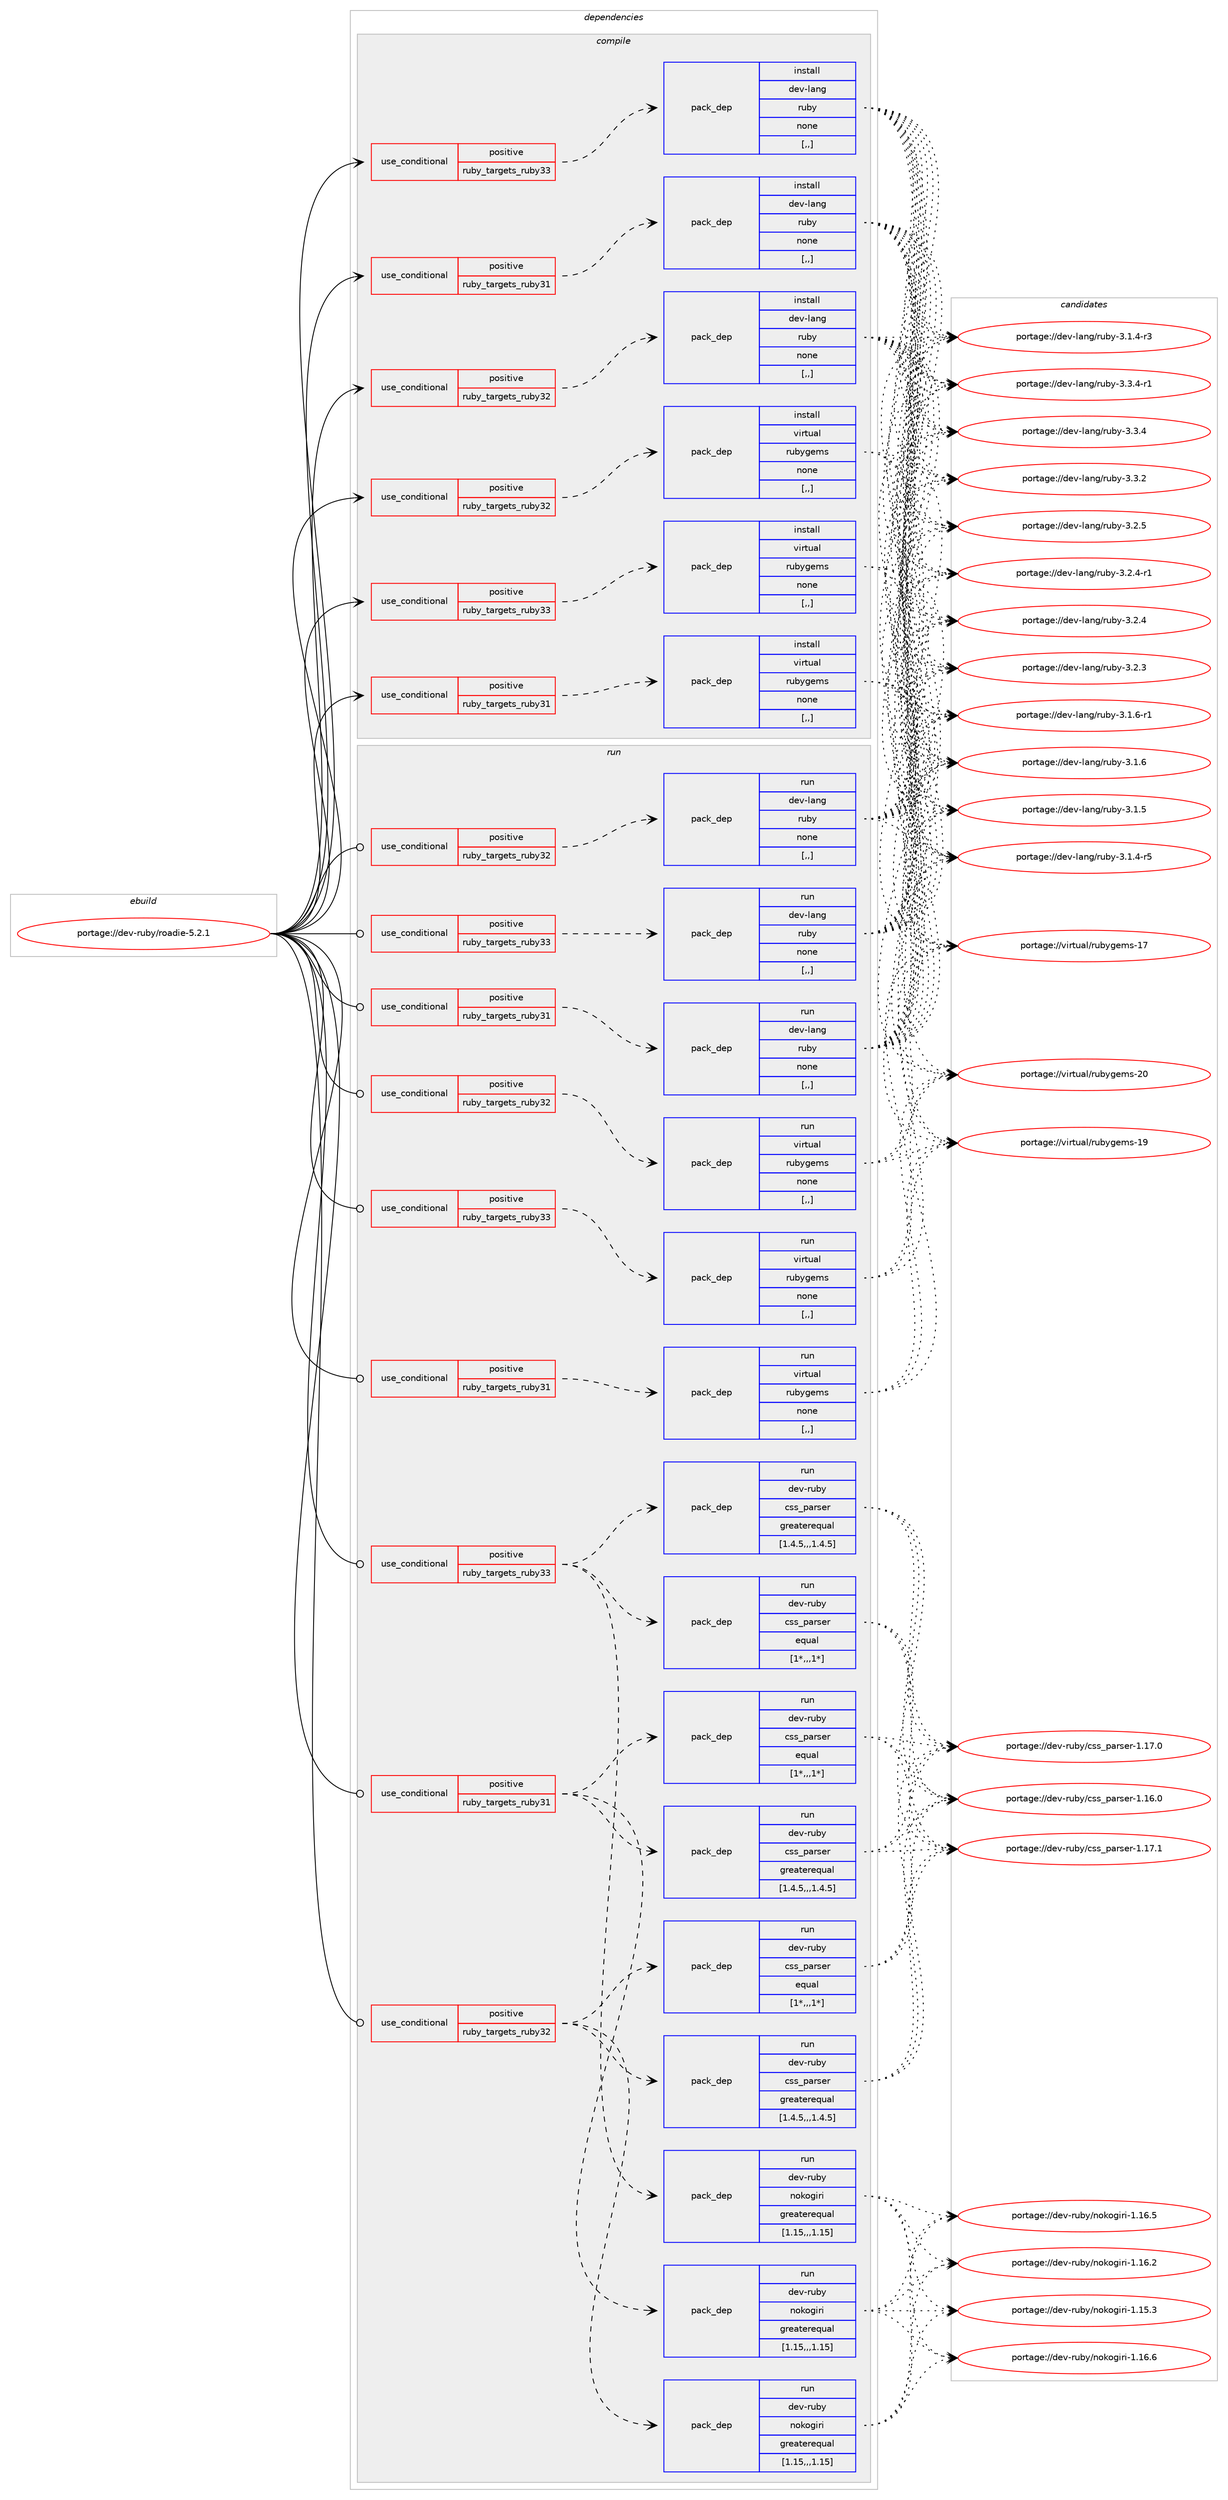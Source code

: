 digraph prolog {

# *************
# Graph options
# *************

newrank=true;
concentrate=true;
compound=true;
graph [rankdir=LR,fontname=Helvetica,fontsize=10,ranksep=1.5];#, ranksep=2.5, nodesep=0.2];
edge  [arrowhead=vee];
node  [fontname=Helvetica,fontsize=10];

# **********
# The ebuild
# **********

subgraph cluster_leftcol {
color=gray;
label=<<i>ebuild</i>>;
id [label="portage://dev-ruby/roadie-5.2.1", color=red, width=4, href="../dev-ruby/roadie-5.2.1.svg"];
}

# ****************
# The dependencies
# ****************

subgraph cluster_midcol {
color=gray;
label=<<i>dependencies</i>>;
subgraph cluster_compile {
fillcolor="#eeeeee";
style=filled;
label=<<i>compile</i>>;
subgraph cond54613 {
dependency198877 [label=<<TABLE BORDER="0" CELLBORDER="1" CELLSPACING="0" CELLPADDING="4"><TR><TD ROWSPAN="3" CELLPADDING="10">use_conditional</TD></TR><TR><TD>positive</TD></TR><TR><TD>ruby_targets_ruby31</TD></TR></TABLE>>, shape=none, color=red];
subgraph pack142905 {
dependency198878 [label=<<TABLE BORDER="0" CELLBORDER="1" CELLSPACING="0" CELLPADDING="4" WIDTH="220"><TR><TD ROWSPAN="6" CELLPADDING="30">pack_dep</TD></TR><TR><TD WIDTH="110">install</TD></TR><TR><TD>dev-lang</TD></TR><TR><TD>ruby</TD></TR><TR><TD>none</TD></TR><TR><TD>[,,]</TD></TR></TABLE>>, shape=none, color=blue];
}
dependency198877:e -> dependency198878:w [weight=20,style="dashed",arrowhead="vee"];
}
id:e -> dependency198877:w [weight=20,style="solid",arrowhead="vee"];
subgraph cond54614 {
dependency198879 [label=<<TABLE BORDER="0" CELLBORDER="1" CELLSPACING="0" CELLPADDING="4"><TR><TD ROWSPAN="3" CELLPADDING="10">use_conditional</TD></TR><TR><TD>positive</TD></TR><TR><TD>ruby_targets_ruby31</TD></TR></TABLE>>, shape=none, color=red];
subgraph pack142906 {
dependency198880 [label=<<TABLE BORDER="0" CELLBORDER="1" CELLSPACING="0" CELLPADDING="4" WIDTH="220"><TR><TD ROWSPAN="6" CELLPADDING="30">pack_dep</TD></TR><TR><TD WIDTH="110">install</TD></TR><TR><TD>virtual</TD></TR><TR><TD>rubygems</TD></TR><TR><TD>none</TD></TR><TR><TD>[,,]</TD></TR></TABLE>>, shape=none, color=blue];
}
dependency198879:e -> dependency198880:w [weight=20,style="dashed",arrowhead="vee"];
}
id:e -> dependency198879:w [weight=20,style="solid",arrowhead="vee"];
subgraph cond54615 {
dependency198881 [label=<<TABLE BORDER="0" CELLBORDER="1" CELLSPACING="0" CELLPADDING="4"><TR><TD ROWSPAN="3" CELLPADDING="10">use_conditional</TD></TR><TR><TD>positive</TD></TR><TR><TD>ruby_targets_ruby32</TD></TR></TABLE>>, shape=none, color=red];
subgraph pack142907 {
dependency198882 [label=<<TABLE BORDER="0" CELLBORDER="1" CELLSPACING="0" CELLPADDING="4" WIDTH="220"><TR><TD ROWSPAN="6" CELLPADDING="30">pack_dep</TD></TR><TR><TD WIDTH="110">install</TD></TR><TR><TD>dev-lang</TD></TR><TR><TD>ruby</TD></TR><TR><TD>none</TD></TR><TR><TD>[,,]</TD></TR></TABLE>>, shape=none, color=blue];
}
dependency198881:e -> dependency198882:w [weight=20,style="dashed",arrowhead="vee"];
}
id:e -> dependency198881:w [weight=20,style="solid",arrowhead="vee"];
subgraph cond54616 {
dependency198883 [label=<<TABLE BORDER="0" CELLBORDER="1" CELLSPACING="0" CELLPADDING="4"><TR><TD ROWSPAN="3" CELLPADDING="10">use_conditional</TD></TR><TR><TD>positive</TD></TR><TR><TD>ruby_targets_ruby32</TD></TR></TABLE>>, shape=none, color=red];
subgraph pack142908 {
dependency198884 [label=<<TABLE BORDER="0" CELLBORDER="1" CELLSPACING="0" CELLPADDING="4" WIDTH="220"><TR><TD ROWSPAN="6" CELLPADDING="30">pack_dep</TD></TR><TR><TD WIDTH="110">install</TD></TR><TR><TD>virtual</TD></TR><TR><TD>rubygems</TD></TR><TR><TD>none</TD></TR><TR><TD>[,,]</TD></TR></TABLE>>, shape=none, color=blue];
}
dependency198883:e -> dependency198884:w [weight=20,style="dashed",arrowhead="vee"];
}
id:e -> dependency198883:w [weight=20,style="solid",arrowhead="vee"];
subgraph cond54617 {
dependency198885 [label=<<TABLE BORDER="0" CELLBORDER="1" CELLSPACING="0" CELLPADDING="4"><TR><TD ROWSPAN="3" CELLPADDING="10">use_conditional</TD></TR><TR><TD>positive</TD></TR><TR><TD>ruby_targets_ruby33</TD></TR></TABLE>>, shape=none, color=red];
subgraph pack142909 {
dependency198886 [label=<<TABLE BORDER="0" CELLBORDER="1" CELLSPACING="0" CELLPADDING="4" WIDTH="220"><TR><TD ROWSPAN="6" CELLPADDING="30">pack_dep</TD></TR><TR><TD WIDTH="110">install</TD></TR><TR><TD>dev-lang</TD></TR><TR><TD>ruby</TD></TR><TR><TD>none</TD></TR><TR><TD>[,,]</TD></TR></TABLE>>, shape=none, color=blue];
}
dependency198885:e -> dependency198886:w [weight=20,style="dashed",arrowhead="vee"];
}
id:e -> dependency198885:w [weight=20,style="solid",arrowhead="vee"];
subgraph cond54618 {
dependency198887 [label=<<TABLE BORDER="0" CELLBORDER="1" CELLSPACING="0" CELLPADDING="4"><TR><TD ROWSPAN="3" CELLPADDING="10">use_conditional</TD></TR><TR><TD>positive</TD></TR><TR><TD>ruby_targets_ruby33</TD></TR></TABLE>>, shape=none, color=red];
subgraph pack142910 {
dependency198888 [label=<<TABLE BORDER="0" CELLBORDER="1" CELLSPACING="0" CELLPADDING="4" WIDTH="220"><TR><TD ROWSPAN="6" CELLPADDING="30">pack_dep</TD></TR><TR><TD WIDTH="110">install</TD></TR><TR><TD>virtual</TD></TR><TR><TD>rubygems</TD></TR><TR><TD>none</TD></TR><TR><TD>[,,]</TD></TR></TABLE>>, shape=none, color=blue];
}
dependency198887:e -> dependency198888:w [weight=20,style="dashed",arrowhead="vee"];
}
id:e -> dependency198887:w [weight=20,style="solid",arrowhead="vee"];
}
subgraph cluster_compileandrun {
fillcolor="#eeeeee";
style=filled;
label=<<i>compile and run</i>>;
}
subgraph cluster_run {
fillcolor="#eeeeee";
style=filled;
label=<<i>run</i>>;
subgraph cond54619 {
dependency198889 [label=<<TABLE BORDER="0" CELLBORDER="1" CELLSPACING="0" CELLPADDING="4"><TR><TD ROWSPAN="3" CELLPADDING="10">use_conditional</TD></TR><TR><TD>positive</TD></TR><TR><TD>ruby_targets_ruby31</TD></TR></TABLE>>, shape=none, color=red];
subgraph pack142911 {
dependency198890 [label=<<TABLE BORDER="0" CELLBORDER="1" CELLSPACING="0" CELLPADDING="4" WIDTH="220"><TR><TD ROWSPAN="6" CELLPADDING="30">pack_dep</TD></TR><TR><TD WIDTH="110">run</TD></TR><TR><TD>dev-lang</TD></TR><TR><TD>ruby</TD></TR><TR><TD>none</TD></TR><TR><TD>[,,]</TD></TR></TABLE>>, shape=none, color=blue];
}
dependency198889:e -> dependency198890:w [weight=20,style="dashed",arrowhead="vee"];
}
id:e -> dependency198889:w [weight=20,style="solid",arrowhead="odot"];
subgraph cond54620 {
dependency198891 [label=<<TABLE BORDER="0" CELLBORDER="1" CELLSPACING="0" CELLPADDING="4"><TR><TD ROWSPAN="3" CELLPADDING="10">use_conditional</TD></TR><TR><TD>positive</TD></TR><TR><TD>ruby_targets_ruby31</TD></TR></TABLE>>, shape=none, color=red];
subgraph pack142912 {
dependency198892 [label=<<TABLE BORDER="0" CELLBORDER="1" CELLSPACING="0" CELLPADDING="4" WIDTH="220"><TR><TD ROWSPAN="6" CELLPADDING="30">pack_dep</TD></TR><TR><TD WIDTH="110">run</TD></TR><TR><TD>dev-ruby</TD></TR><TR><TD>nokogiri</TD></TR><TR><TD>greaterequal</TD></TR><TR><TD>[1.15,,,1.15]</TD></TR></TABLE>>, shape=none, color=blue];
}
dependency198891:e -> dependency198892:w [weight=20,style="dashed",arrowhead="vee"];
subgraph pack142913 {
dependency198893 [label=<<TABLE BORDER="0" CELLBORDER="1" CELLSPACING="0" CELLPADDING="4" WIDTH="220"><TR><TD ROWSPAN="6" CELLPADDING="30">pack_dep</TD></TR><TR><TD WIDTH="110">run</TD></TR><TR><TD>dev-ruby</TD></TR><TR><TD>css_parser</TD></TR><TR><TD>greaterequal</TD></TR><TR><TD>[1.4.5,,,1.4.5]</TD></TR></TABLE>>, shape=none, color=blue];
}
dependency198891:e -> dependency198893:w [weight=20,style="dashed",arrowhead="vee"];
subgraph pack142914 {
dependency198894 [label=<<TABLE BORDER="0" CELLBORDER="1" CELLSPACING="0" CELLPADDING="4" WIDTH="220"><TR><TD ROWSPAN="6" CELLPADDING="30">pack_dep</TD></TR><TR><TD WIDTH="110">run</TD></TR><TR><TD>dev-ruby</TD></TR><TR><TD>css_parser</TD></TR><TR><TD>equal</TD></TR><TR><TD>[1*,,,1*]</TD></TR></TABLE>>, shape=none, color=blue];
}
dependency198891:e -> dependency198894:w [weight=20,style="dashed",arrowhead="vee"];
}
id:e -> dependency198891:w [weight=20,style="solid",arrowhead="odot"];
subgraph cond54621 {
dependency198895 [label=<<TABLE BORDER="0" CELLBORDER="1" CELLSPACING="0" CELLPADDING="4"><TR><TD ROWSPAN="3" CELLPADDING="10">use_conditional</TD></TR><TR><TD>positive</TD></TR><TR><TD>ruby_targets_ruby31</TD></TR></TABLE>>, shape=none, color=red];
subgraph pack142915 {
dependency198896 [label=<<TABLE BORDER="0" CELLBORDER="1" CELLSPACING="0" CELLPADDING="4" WIDTH="220"><TR><TD ROWSPAN="6" CELLPADDING="30">pack_dep</TD></TR><TR><TD WIDTH="110">run</TD></TR><TR><TD>virtual</TD></TR><TR><TD>rubygems</TD></TR><TR><TD>none</TD></TR><TR><TD>[,,]</TD></TR></TABLE>>, shape=none, color=blue];
}
dependency198895:e -> dependency198896:w [weight=20,style="dashed",arrowhead="vee"];
}
id:e -> dependency198895:w [weight=20,style="solid",arrowhead="odot"];
subgraph cond54622 {
dependency198897 [label=<<TABLE BORDER="0" CELLBORDER="1" CELLSPACING="0" CELLPADDING="4"><TR><TD ROWSPAN="3" CELLPADDING="10">use_conditional</TD></TR><TR><TD>positive</TD></TR><TR><TD>ruby_targets_ruby32</TD></TR></TABLE>>, shape=none, color=red];
subgraph pack142916 {
dependency198898 [label=<<TABLE BORDER="0" CELLBORDER="1" CELLSPACING="0" CELLPADDING="4" WIDTH="220"><TR><TD ROWSPAN="6" CELLPADDING="30">pack_dep</TD></TR><TR><TD WIDTH="110">run</TD></TR><TR><TD>dev-lang</TD></TR><TR><TD>ruby</TD></TR><TR><TD>none</TD></TR><TR><TD>[,,]</TD></TR></TABLE>>, shape=none, color=blue];
}
dependency198897:e -> dependency198898:w [weight=20,style="dashed",arrowhead="vee"];
}
id:e -> dependency198897:w [weight=20,style="solid",arrowhead="odot"];
subgraph cond54623 {
dependency198899 [label=<<TABLE BORDER="0" CELLBORDER="1" CELLSPACING="0" CELLPADDING="4"><TR><TD ROWSPAN="3" CELLPADDING="10">use_conditional</TD></TR><TR><TD>positive</TD></TR><TR><TD>ruby_targets_ruby32</TD></TR></TABLE>>, shape=none, color=red];
subgraph pack142917 {
dependency198900 [label=<<TABLE BORDER="0" CELLBORDER="1" CELLSPACING="0" CELLPADDING="4" WIDTH="220"><TR><TD ROWSPAN="6" CELLPADDING="30">pack_dep</TD></TR><TR><TD WIDTH="110">run</TD></TR><TR><TD>dev-ruby</TD></TR><TR><TD>nokogiri</TD></TR><TR><TD>greaterequal</TD></TR><TR><TD>[1.15,,,1.15]</TD></TR></TABLE>>, shape=none, color=blue];
}
dependency198899:e -> dependency198900:w [weight=20,style="dashed",arrowhead="vee"];
subgraph pack142918 {
dependency198901 [label=<<TABLE BORDER="0" CELLBORDER="1" CELLSPACING="0" CELLPADDING="4" WIDTH="220"><TR><TD ROWSPAN="6" CELLPADDING="30">pack_dep</TD></TR><TR><TD WIDTH="110">run</TD></TR><TR><TD>dev-ruby</TD></TR><TR><TD>css_parser</TD></TR><TR><TD>greaterequal</TD></TR><TR><TD>[1.4.5,,,1.4.5]</TD></TR></TABLE>>, shape=none, color=blue];
}
dependency198899:e -> dependency198901:w [weight=20,style="dashed",arrowhead="vee"];
subgraph pack142919 {
dependency198902 [label=<<TABLE BORDER="0" CELLBORDER="1" CELLSPACING="0" CELLPADDING="4" WIDTH="220"><TR><TD ROWSPAN="6" CELLPADDING="30">pack_dep</TD></TR><TR><TD WIDTH="110">run</TD></TR><TR><TD>dev-ruby</TD></TR><TR><TD>css_parser</TD></TR><TR><TD>equal</TD></TR><TR><TD>[1*,,,1*]</TD></TR></TABLE>>, shape=none, color=blue];
}
dependency198899:e -> dependency198902:w [weight=20,style="dashed",arrowhead="vee"];
}
id:e -> dependency198899:w [weight=20,style="solid",arrowhead="odot"];
subgraph cond54624 {
dependency198903 [label=<<TABLE BORDER="0" CELLBORDER="1" CELLSPACING="0" CELLPADDING="4"><TR><TD ROWSPAN="3" CELLPADDING="10">use_conditional</TD></TR><TR><TD>positive</TD></TR><TR><TD>ruby_targets_ruby32</TD></TR></TABLE>>, shape=none, color=red];
subgraph pack142920 {
dependency198904 [label=<<TABLE BORDER="0" CELLBORDER="1" CELLSPACING="0" CELLPADDING="4" WIDTH="220"><TR><TD ROWSPAN="6" CELLPADDING="30">pack_dep</TD></TR><TR><TD WIDTH="110">run</TD></TR><TR><TD>virtual</TD></TR><TR><TD>rubygems</TD></TR><TR><TD>none</TD></TR><TR><TD>[,,]</TD></TR></TABLE>>, shape=none, color=blue];
}
dependency198903:e -> dependency198904:w [weight=20,style="dashed",arrowhead="vee"];
}
id:e -> dependency198903:w [weight=20,style="solid",arrowhead="odot"];
subgraph cond54625 {
dependency198905 [label=<<TABLE BORDER="0" CELLBORDER="1" CELLSPACING="0" CELLPADDING="4"><TR><TD ROWSPAN="3" CELLPADDING="10">use_conditional</TD></TR><TR><TD>positive</TD></TR><TR><TD>ruby_targets_ruby33</TD></TR></TABLE>>, shape=none, color=red];
subgraph pack142921 {
dependency198906 [label=<<TABLE BORDER="0" CELLBORDER="1" CELLSPACING="0" CELLPADDING="4" WIDTH="220"><TR><TD ROWSPAN="6" CELLPADDING="30">pack_dep</TD></TR><TR><TD WIDTH="110">run</TD></TR><TR><TD>dev-lang</TD></TR><TR><TD>ruby</TD></TR><TR><TD>none</TD></TR><TR><TD>[,,]</TD></TR></TABLE>>, shape=none, color=blue];
}
dependency198905:e -> dependency198906:w [weight=20,style="dashed",arrowhead="vee"];
}
id:e -> dependency198905:w [weight=20,style="solid",arrowhead="odot"];
subgraph cond54626 {
dependency198907 [label=<<TABLE BORDER="0" CELLBORDER="1" CELLSPACING="0" CELLPADDING="4"><TR><TD ROWSPAN="3" CELLPADDING="10">use_conditional</TD></TR><TR><TD>positive</TD></TR><TR><TD>ruby_targets_ruby33</TD></TR></TABLE>>, shape=none, color=red];
subgraph pack142922 {
dependency198908 [label=<<TABLE BORDER="0" CELLBORDER="1" CELLSPACING="0" CELLPADDING="4" WIDTH="220"><TR><TD ROWSPAN="6" CELLPADDING="30">pack_dep</TD></TR><TR><TD WIDTH="110">run</TD></TR><TR><TD>dev-ruby</TD></TR><TR><TD>nokogiri</TD></TR><TR><TD>greaterequal</TD></TR><TR><TD>[1.15,,,1.15]</TD></TR></TABLE>>, shape=none, color=blue];
}
dependency198907:e -> dependency198908:w [weight=20,style="dashed",arrowhead="vee"];
subgraph pack142923 {
dependency198909 [label=<<TABLE BORDER="0" CELLBORDER="1" CELLSPACING="0" CELLPADDING="4" WIDTH="220"><TR><TD ROWSPAN="6" CELLPADDING="30">pack_dep</TD></TR><TR><TD WIDTH="110">run</TD></TR><TR><TD>dev-ruby</TD></TR><TR><TD>css_parser</TD></TR><TR><TD>greaterequal</TD></TR><TR><TD>[1.4.5,,,1.4.5]</TD></TR></TABLE>>, shape=none, color=blue];
}
dependency198907:e -> dependency198909:w [weight=20,style="dashed",arrowhead="vee"];
subgraph pack142924 {
dependency198910 [label=<<TABLE BORDER="0" CELLBORDER="1" CELLSPACING="0" CELLPADDING="4" WIDTH="220"><TR><TD ROWSPAN="6" CELLPADDING="30">pack_dep</TD></TR><TR><TD WIDTH="110">run</TD></TR><TR><TD>dev-ruby</TD></TR><TR><TD>css_parser</TD></TR><TR><TD>equal</TD></TR><TR><TD>[1*,,,1*]</TD></TR></TABLE>>, shape=none, color=blue];
}
dependency198907:e -> dependency198910:w [weight=20,style="dashed",arrowhead="vee"];
}
id:e -> dependency198907:w [weight=20,style="solid",arrowhead="odot"];
subgraph cond54627 {
dependency198911 [label=<<TABLE BORDER="0" CELLBORDER="1" CELLSPACING="0" CELLPADDING="4"><TR><TD ROWSPAN="3" CELLPADDING="10">use_conditional</TD></TR><TR><TD>positive</TD></TR><TR><TD>ruby_targets_ruby33</TD></TR></TABLE>>, shape=none, color=red];
subgraph pack142925 {
dependency198912 [label=<<TABLE BORDER="0" CELLBORDER="1" CELLSPACING="0" CELLPADDING="4" WIDTH="220"><TR><TD ROWSPAN="6" CELLPADDING="30">pack_dep</TD></TR><TR><TD WIDTH="110">run</TD></TR><TR><TD>virtual</TD></TR><TR><TD>rubygems</TD></TR><TR><TD>none</TD></TR><TR><TD>[,,]</TD></TR></TABLE>>, shape=none, color=blue];
}
dependency198911:e -> dependency198912:w [weight=20,style="dashed",arrowhead="vee"];
}
id:e -> dependency198911:w [weight=20,style="solid",arrowhead="odot"];
}
}

# **************
# The candidates
# **************

subgraph cluster_choices {
rank=same;
color=gray;
label=<<i>candidates</i>>;

subgraph choice142905 {
color=black;
nodesep=1;
choice100101118451089711010347114117981214551465146524511449 [label="portage://dev-lang/ruby-3.3.4-r1", color=red, width=4,href="../dev-lang/ruby-3.3.4-r1.svg"];
choice10010111845108971101034711411798121455146514652 [label="portage://dev-lang/ruby-3.3.4", color=red, width=4,href="../dev-lang/ruby-3.3.4.svg"];
choice10010111845108971101034711411798121455146514650 [label="portage://dev-lang/ruby-3.3.2", color=red, width=4,href="../dev-lang/ruby-3.3.2.svg"];
choice10010111845108971101034711411798121455146504653 [label="portage://dev-lang/ruby-3.2.5", color=red, width=4,href="../dev-lang/ruby-3.2.5.svg"];
choice100101118451089711010347114117981214551465046524511449 [label="portage://dev-lang/ruby-3.2.4-r1", color=red, width=4,href="../dev-lang/ruby-3.2.4-r1.svg"];
choice10010111845108971101034711411798121455146504652 [label="portage://dev-lang/ruby-3.2.4", color=red, width=4,href="../dev-lang/ruby-3.2.4.svg"];
choice10010111845108971101034711411798121455146504651 [label="portage://dev-lang/ruby-3.2.3", color=red, width=4,href="../dev-lang/ruby-3.2.3.svg"];
choice100101118451089711010347114117981214551464946544511449 [label="portage://dev-lang/ruby-3.1.6-r1", color=red, width=4,href="../dev-lang/ruby-3.1.6-r1.svg"];
choice10010111845108971101034711411798121455146494654 [label="portage://dev-lang/ruby-3.1.6", color=red, width=4,href="../dev-lang/ruby-3.1.6.svg"];
choice10010111845108971101034711411798121455146494653 [label="portage://dev-lang/ruby-3.1.5", color=red, width=4,href="../dev-lang/ruby-3.1.5.svg"];
choice100101118451089711010347114117981214551464946524511453 [label="portage://dev-lang/ruby-3.1.4-r5", color=red, width=4,href="../dev-lang/ruby-3.1.4-r5.svg"];
choice100101118451089711010347114117981214551464946524511451 [label="portage://dev-lang/ruby-3.1.4-r3", color=red, width=4,href="../dev-lang/ruby-3.1.4-r3.svg"];
dependency198878:e -> choice100101118451089711010347114117981214551465146524511449:w [style=dotted,weight="100"];
dependency198878:e -> choice10010111845108971101034711411798121455146514652:w [style=dotted,weight="100"];
dependency198878:e -> choice10010111845108971101034711411798121455146514650:w [style=dotted,weight="100"];
dependency198878:e -> choice10010111845108971101034711411798121455146504653:w [style=dotted,weight="100"];
dependency198878:e -> choice100101118451089711010347114117981214551465046524511449:w [style=dotted,weight="100"];
dependency198878:e -> choice10010111845108971101034711411798121455146504652:w [style=dotted,weight="100"];
dependency198878:e -> choice10010111845108971101034711411798121455146504651:w [style=dotted,weight="100"];
dependency198878:e -> choice100101118451089711010347114117981214551464946544511449:w [style=dotted,weight="100"];
dependency198878:e -> choice10010111845108971101034711411798121455146494654:w [style=dotted,weight="100"];
dependency198878:e -> choice10010111845108971101034711411798121455146494653:w [style=dotted,weight="100"];
dependency198878:e -> choice100101118451089711010347114117981214551464946524511453:w [style=dotted,weight="100"];
dependency198878:e -> choice100101118451089711010347114117981214551464946524511451:w [style=dotted,weight="100"];
}
subgraph choice142906 {
color=black;
nodesep=1;
choice118105114116117971084711411798121103101109115455048 [label="portage://virtual/rubygems-20", color=red, width=4,href="../virtual/rubygems-20.svg"];
choice118105114116117971084711411798121103101109115454957 [label="portage://virtual/rubygems-19", color=red, width=4,href="../virtual/rubygems-19.svg"];
choice118105114116117971084711411798121103101109115454955 [label="portage://virtual/rubygems-17", color=red, width=4,href="../virtual/rubygems-17.svg"];
dependency198880:e -> choice118105114116117971084711411798121103101109115455048:w [style=dotted,weight="100"];
dependency198880:e -> choice118105114116117971084711411798121103101109115454957:w [style=dotted,weight="100"];
dependency198880:e -> choice118105114116117971084711411798121103101109115454955:w [style=dotted,weight="100"];
}
subgraph choice142907 {
color=black;
nodesep=1;
choice100101118451089711010347114117981214551465146524511449 [label="portage://dev-lang/ruby-3.3.4-r1", color=red, width=4,href="../dev-lang/ruby-3.3.4-r1.svg"];
choice10010111845108971101034711411798121455146514652 [label="portage://dev-lang/ruby-3.3.4", color=red, width=4,href="../dev-lang/ruby-3.3.4.svg"];
choice10010111845108971101034711411798121455146514650 [label="portage://dev-lang/ruby-3.3.2", color=red, width=4,href="../dev-lang/ruby-3.3.2.svg"];
choice10010111845108971101034711411798121455146504653 [label="portage://dev-lang/ruby-3.2.5", color=red, width=4,href="../dev-lang/ruby-3.2.5.svg"];
choice100101118451089711010347114117981214551465046524511449 [label="portage://dev-lang/ruby-3.2.4-r1", color=red, width=4,href="../dev-lang/ruby-3.2.4-r1.svg"];
choice10010111845108971101034711411798121455146504652 [label="portage://dev-lang/ruby-3.2.4", color=red, width=4,href="../dev-lang/ruby-3.2.4.svg"];
choice10010111845108971101034711411798121455146504651 [label="portage://dev-lang/ruby-3.2.3", color=red, width=4,href="../dev-lang/ruby-3.2.3.svg"];
choice100101118451089711010347114117981214551464946544511449 [label="portage://dev-lang/ruby-3.1.6-r1", color=red, width=4,href="../dev-lang/ruby-3.1.6-r1.svg"];
choice10010111845108971101034711411798121455146494654 [label="portage://dev-lang/ruby-3.1.6", color=red, width=4,href="../dev-lang/ruby-3.1.6.svg"];
choice10010111845108971101034711411798121455146494653 [label="portage://dev-lang/ruby-3.1.5", color=red, width=4,href="../dev-lang/ruby-3.1.5.svg"];
choice100101118451089711010347114117981214551464946524511453 [label="portage://dev-lang/ruby-3.1.4-r5", color=red, width=4,href="../dev-lang/ruby-3.1.4-r5.svg"];
choice100101118451089711010347114117981214551464946524511451 [label="portage://dev-lang/ruby-3.1.4-r3", color=red, width=4,href="../dev-lang/ruby-3.1.4-r3.svg"];
dependency198882:e -> choice100101118451089711010347114117981214551465146524511449:w [style=dotted,weight="100"];
dependency198882:e -> choice10010111845108971101034711411798121455146514652:w [style=dotted,weight="100"];
dependency198882:e -> choice10010111845108971101034711411798121455146514650:w [style=dotted,weight="100"];
dependency198882:e -> choice10010111845108971101034711411798121455146504653:w [style=dotted,weight="100"];
dependency198882:e -> choice100101118451089711010347114117981214551465046524511449:w [style=dotted,weight="100"];
dependency198882:e -> choice10010111845108971101034711411798121455146504652:w [style=dotted,weight="100"];
dependency198882:e -> choice10010111845108971101034711411798121455146504651:w [style=dotted,weight="100"];
dependency198882:e -> choice100101118451089711010347114117981214551464946544511449:w [style=dotted,weight="100"];
dependency198882:e -> choice10010111845108971101034711411798121455146494654:w [style=dotted,weight="100"];
dependency198882:e -> choice10010111845108971101034711411798121455146494653:w [style=dotted,weight="100"];
dependency198882:e -> choice100101118451089711010347114117981214551464946524511453:w [style=dotted,weight="100"];
dependency198882:e -> choice100101118451089711010347114117981214551464946524511451:w [style=dotted,weight="100"];
}
subgraph choice142908 {
color=black;
nodesep=1;
choice118105114116117971084711411798121103101109115455048 [label="portage://virtual/rubygems-20", color=red, width=4,href="../virtual/rubygems-20.svg"];
choice118105114116117971084711411798121103101109115454957 [label="portage://virtual/rubygems-19", color=red, width=4,href="../virtual/rubygems-19.svg"];
choice118105114116117971084711411798121103101109115454955 [label="portage://virtual/rubygems-17", color=red, width=4,href="../virtual/rubygems-17.svg"];
dependency198884:e -> choice118105114116117971084711411798121103101109115455048:w [style=dotted,weight="100"];
dependency198884:e -> choice118105114116117971084711411798121103101109115454957:w [style=dotted,weight="100"];
dependency198884:e -> choice118105114116117971084711411798121103101109115454955:w [style=dotted,weight="100"];
}
subgraph choice142909 {
color=black;
nodesep=1;
choice100101118451089711010347114117981214551465146524511449 [label="portage://dev-lang/ruby-3.3.4-r1", color=red, width=4,href="../dev-lang/ruby-3.3.4-r1.svg"];
choice10010111845108971101034711411798121455146514652 [label="portage://dev-lang/ruby-3.3.4", color=red, width=4,href="../dev-lang/ruby-3.3.4.svg"];
choice10010111845108971101034711411798121455146514650 [label="portage://dev-lang/ruby-3.3.2", color=red, width=4,href="../dev-lang/ruby-3.3.2.svg"];
choice10010111845108971101034711411798121455146504653 [label="portage://dev-lang/ruby-3.2.5", color=red, width=4,href="../dev-lang/ruby-3.2.5.svg"];
choice100101118451089711010347114117981214551465046524511449 [label="portage://dev-lang/ruby-3.2.4-r1", color=red, width=4,href="../dev-lang/ruby-3.2.4-r1.svg"];
choice10010111845108971101034711411798121455146504652 [label="portage://dev-lang/ruby-3.2.4", color=red, width=4,href="../dev-lang/ruby-3.2.4.svg"];
choice10010111845108971101034711411798121455146504651 [label="portage://dev-lang/ruby-3.2.3", color=red, width=4,href="../dev-lang/ruby-3.2.3.svg"];
choice100101118451089711010347114117981214551464946544511449 [label="portage://dev-lang/ruby-3.1.6-r1", color=red, width=4,href="../dev-lang/ruby-3.1.6-r1.svg"];
choice10010111845108971101034711411798121455146494654 [label="portage://dev-lang/ruby-3.1.6", color=red, width=4,href="../dev-lang/ruby-3.1.6.svg"];
choice10010111845108971101034711411798121455146494653 [label="portage://dev-lang/ruby-3.1.5", color=red, width=4,href="../dev-lang/ruby-3.1.5.svg"];
choice100101118451089711010347114117981214551464946524511453 [label="portage://dev-lang/ruby-3.1.4-r5", color=red, width=4,href="../dev-lang/ruby-3.1.4-r5.svg"];
choice100101118451089711010347114117981214551464946524511451 [label="portage://dev-lang/ruby-3.1.4-r3", color=red, width=4,href="../dev-lang/ruby-3.1.4-r3.svg"];
dependency198886:e -> choice100101118451089711010347114117981214551465146524511449:w [style=dotted,weight="100"];
dependency198886:e -> choice10010111845108971101034711411798121455146514652:w [style=dotted,weight="100"];
dependency198886:e -> choice10010111845108971101034711411798121455146514650:w [style=dotted,weight="100"];
dependency198886:e -> choice10010111845108971101034711411798121455146504653:w [style=dotted,weight="100"];
dependency198886:e -> choice100101118451089711010347114117981214551465046524511449:w [style=dotted,weight="100"];
dependency198886:e -> choice10010111845108971101034711411798121455146504652:w [style=dotted,weight="100"];
dependency198886:e -> choice10010111845108971101034711411798121455146504651:w [style=dotted,weight="100"];
dependency198886:e -> choice100101118451089711010347114117981214551464946544511449:w [style=dotted,weight="100"];
dependency198886:e -> choice10010111845108971101034711411798121455146494654:w [style=dotted,weight="100"];
dependency198886:e -> choice10010111845108971101034711411798121455146494653:w [style=dotted,weight="100"];
dependency198886:e -> choice100101118451089711010347114117981214551464946524511453:w [style=dotted,weight="100"];
dependency198886:e -> choice100101118451089711010347114117981214551464946524511451:w [style=dotted,weight="100"];
}
subgraph choice142910 {
color=black;
nodesep=1;
choice118105114116117971084711411798121103101109115455048 [label="portage://virtual/rubygems-20", color=red, width=4,href="../virtual/rubygems-20.svg"];
choice118105114116117971084711411798121103101109115454957 [label="portage://virtual/rubygems-19", color=red, width=4,href="../virtual/rubygems-19.svg"];
choice118105114116117971084711411798121103101109115454955 [label="portage://virtual/rubygems-17", color=red, width=4,href="../virtual/rubygems-17.svg"];
dependency198888:e -> choice118105114116117971084711411798121103101109115455048:w [style=dotted,weight="100"];
dependency198888:e -> choice118105114116117971084711411798121103101109115454957:w [style=dotted,weight="100"];
dependency198888:e -> choice118105114116117971084711411798121103101109115454955:w [style=dotted,weight="100"];
}
subgraph choice142911 {
color=black;
nodesep=1;
choice100101118451089711010347114117981214551465146524511449 [label="portage://dev-lang/ruby-3.3.4-r1", color=red, width=4,href="../dev-lang/ruby-3.3.4-r1.svg"];
choice10010111845108971101034711411798121455146514652 [label="portage://dev-lang/ruby-3.3.4", color=red, width=4,href="../dev-lang/ruby-3.3.4.svg"];
choice10010111845108971101034711411798121455146514650 [label="portage://dev-lang/ruby-3.3.2", color=red, width=4,href="../dev-lang/ruby-3.3.2.svg"];
choice10010111845108971101034711411798121455146504653 [label="portage://dev-lang/ruby-3.2.5", color=red, width=4,href="../dev-lang/ruby-3.2.5.svg"];
choice100101118451089711010347114117981214551465046524511449 [label="portage://dev-lang/ruby-3.2.4-r1", color=red, width=4,href="../dev-lang/ruby-3.2.4-r1.svg"];
choice10010111845108971101034711411798121455146504652 [label="portage://dev-lang/ruby-3.2.4", color=red, width=4,href="../dev-lang/ruby-3.2.4.svg"];
choice10010111845108971101034711411798121455146504651 [label="portage://dev-lang/ruby-3.2.3", color=red, width=4,href="../dev-lang/ruby-3.2.3.svg"];
choice100101118451089711010347114117981214551464946544511449 [label="portage://dev-lang/ruby-3.1.6-r1", color=red, width=4,href="../dev-lang/ruby-3.1.6-r1.svg"];
choice10010111845108971101034711411798121455146494654 [label="portage://dev-lang/ruby-3.1.6", color=red, width=4,href="../dev-lang/ruby-3.1.6.svg"];
choice10010111845108971101034711411798121455146494653 [label="portage://dev-lang/ruby-3.1.5", color=red, width=4,href="../dev-lang/ruby-3.1.5.svg"];
choice100101118451089711010347114117981214551464946524511453 [label="portage://dev-lang/ruby-3.1.4-r5", color=red, width=4,href="../dev-lang/ruby-3.1.4-r5.svg"];
choice100101118451089711010347114117981214551464946524511451 [label="portage://dev-lang/ruby-3.1.4-r3", color=red, width=4,href="../dev-lang/ruby-3.1.4-r3.svg"];
dependency198890:e -> choice100101118451089711010347114117981214551465146524511449:w [style=dotted,weight="100"];
dependency198890:e -> choice10010111845108971101034711411798121455146514652:w [style=dotted,weight="100"];
dependency198890:e -> choice10010111845108971101034711411798121455146514650:w [style=dotted,weight="100"];
dependency198890:e -> choice10010111845108971101034711411798121455146504653:w [style=dotted,weight="100"];
dependency198890:e -> choice100101118451089711010347114117981214551465046524511449:w [style=dotted,weight="100"];
dependency198890:e -> choice10010111845108971101034711411798121455146504652:w [style=dotted,weight="100"];
dependency198890:e -> choice10010111845108971101034711411798121455146504651:w [style=dotted,weight="100"];
dependency198890:e -> choice100101118451089711010347114117981214551464946544511449:w [style=dotted,weight="100"];
dependency198890:e -> choice10010111845108971101034711411798121455146494654:w [style=dotted,weight="100"];
dependency198890:e -> choice10010111845108971101034711411798121455146494653:w [style=dotted,weight="100"];
dependency198890:e -> choice100101118451089711010347114117981214551464946524511453:w [style=dotted,weight="100"];
dependency198890:e -> choice100101118451089711010347114117981214551464946524511451:w [style=dotted,weight="100"];
}
subgraph choice142912 {
color=black;
nodesep=1;
choice10010111845114117981214711011110711110310511410545494649544654 [label="portage://dev-ruby/nokogiri-1.16.6", color=red, width=4,href="../dev-ruby/nokogiri-1.16.6.svg"];
choice10010111845114117981214711011110711110310511410545494649544653 [label="portage://dev-ruby/nokogiri-1.16.5", color=red, width=4,href="../dev-ruby/nokogiri-1.16.5.svg"];
choice10010111845114117981214711011110711110310511410545494649544650 [label="portage://dev-ruby/nokogiri-1.16.2", color=red, width=4,href="../dev-ruby/nokogiri-1.16.2.svg"];
choice10010111845114117981214711011110711110310511410545494649534651 [label="portage://dev-ruby/nokogiri-1.15.3", color=red, width=4,href="../dev-ruby/nokogiri-1.15.3.svg"];
dependency198892:e -> choice10010111845114117981214711011110711110310511410545494649544654:w [style=dotted,weight="100"];
dependency198892:e -> choice10010111845114117981214711011110711110310511410545494649544653:w [style=dotted,weight="100"];
dependency198892:e -> choice10010111845114117981214711011110711110310511410545494649544650:w [style=dotted,weight="100"];
dependency198892:e -> choice10010111845114117981214711011110711110310511410545494649534651:w [style=dotted,weight="100"];
}
subgraph choice142913 {
color=black;
nodesep=1;
choice10010111845114117981214799115115951129711411510111445494649554649 [label="portage://dev-ruby/css_parser-1.17.1", color=red, width=4,href="../dev-ruby/css_parser-1.17.1.svg"];
choice10010111845114117981214799115115951129711411510111445494649554648 [label="portage://dev-ruby/css_parser-1.17.0", color=red, width=4,href="../dev-ruby/css_parser-1.17.0.svg"];
choice10010111845114117981214799115115951129711411510111445494649544648 [label="portage://dev-ruby/css_parser-1.16.0", color=red, width=4,href="../dev-ruby/css_parser-1.16.0.svg"];
dependency198893:e -> choice10010111845114117981214799115115951129711411510111445494649554649:w [style=dotted,weight="100"];
dependency198893:e -> choice10010111845114117981214799115115951129711411510111445494649554648:w [style=dotted,weight="100"];
dependency198893:e -> choice10010111845114117981214799115115951129711411510111445494649544648:w [style=dotted,weight="100"];
}
subgraph choice142914 {
color=black;
nodesep=1;
choice10010111845114117981214799115115951129711411510111445494649554649 [label="portage://dev-ruby/css_parser-1.17.1", color=red, width=4,href="../dev-ruby/css_parser-1.17.1.svg"];
choice10010111845114117981214799115115951129711411510111445494649554648 [label="portage://dev-ruby/css_parser-1.17.0", color=red, width=4,href="../dev-ruby/css_parser-1.17.0.svg"];
choice10010111845114117981214799115115951129711411510111445494649544648 [label="portage://dev-ruby/css_parser-1.16.0", color=red, width=4,href="../dev-ruby/css_parser-1.16.0.svg"];
dependency198894:e -> choice10010111845114117981214799115115951129711411510111445494649554649:w [style=dotted,weight="100"];
dependency198894:e -> choice10010111845114117981214799115115951129711411510111445494649554648:w [style=dotted,weight="100"];
dependency198894:e -> choice10010111845114117981214799115115951129711411510111445494649544648:w [style=dotted,weight="100"];
}
subgraph choice142915 {
color=black;
nodesep=1;
choice118105114116117971084711411798121103101109115455048 [label="portage://virtual/rubygems-20", color=red, width=4,href="../virtual/rubygems-20.svg"];
choice118105114116117971084711411798121103101109115454957 [label="portage://virtual/rubygems-19", color=red, width=4,href="../virtual/rubygems-19.svg"];
choice118105114116117971084711411798121103101109115454955 [label="portage://virtual/rubygems-17", color=red, width=4,href="../virtual/rubygems-17.svg"];
dependency198896:e -> choice118105114116117971084711411798121103101109115455048:w [style=dotted,weight="100"];
dependency198896:e -> choice118105114116117971084711411798121103101109115454957:w [style=dotted,weight="100"];
dependency198896:e -> choice118105114116117971084711411798121103101109115454955:w [style=dotted,weight="100"];
}
subgraph choice142916 {
color=black;
nodesep=1;
choice100101118451089711010347114117981214551465146524511449 [label="portage://dev-lang/ruby-3.3.4-r1", color=red, width=4,href="../dev-lang/ruby-3.3.4-r1.svg"];
choice10010111845108971101034711411798121455146514652 [label="portage://dev-lang/ruby-3.3.4", color=red, width=4,href="../dev-lang/ruby-3.3.4.svg"];
choice10010111845108971101034711411798121455146514650 [label="portage://dev-lang/ruby-3.3.2", color=red, width=4,href="../dev-lang/ruby-3.3.2.svg"];
choice10010111845108971101034711411798121455146504653 [label="portage://dev-lang/ruby-3.2.5", color=red, width=4,href="../dev-lang/ruby-3.2.5.svg"];
choice100101118451089711010347114117981214551465046524511449 [label="portage://dev-lang/ruby-3.2.4-r1", color=red, width=4,href="../dev-lang/ruby-3.2.4-r1.svg"];
choice10010111845108971101034711411798121455146504652 [label="portage://dev-lang/ruby-3.2.4", color=red, width=4,href="../dev-lang/ruby-3.2.4.svg"];
choice10010111845108971101034711411798121455146504651 [label="portage://dev-lang/ruby-3.2.3", color=red, width=4,href="../dev-lang/ruby-3.2.3.svg"];
choice100101118451089711010347114117981214551464946544511449 [label="portage://dev-lang/ruby-3.1.6-r1", color=red, width=4,href="../dev-lang/ruby-3.1.6-r1.svg"];
choice10010111845108971101034711411798121455146494654 [label="portage://dev-lang/ruby-3.1.6", color=red, width=4,href="../dev-lang/ruby-3.1.6.svg"];
choice10010111845108971101034711411798121455146494653 [label="portage://dev-lang/ruby-3.1.5", color=red, width=4,href="../dev-lang/ruby-3.1.5.svg"];
choice100101118451089711010347114117981214551464946524511453 [label="portage://dev-lang/ruby-3.1.4-r5", color=red, width=4,href="../dev-lang/ruby-3.1.4-r5.svg"];
choice100101118451089711010347114117981214551464946524511451 [label="portage://dev-lang/ruby-3.1.4-r3", color=red, width=4,href="../dev-lang/ruby-3.1.4-r3.svg"];
dependency198898:e -> choice100101118451089711010347114117981214551465146524511449:w [style=dotted,weight="100"];
dependency198898:e -> choice10010111845108971101034711411798121455146514652:w [style=dotted,weight="100"];
dependency198898:e -> choice10010111845108971101034711411798121455146514650:w [style=dotted,weight="100"];
dependency198898:e -> choice10010111845108971101034711411798121455146504653:w [style=dotted,weight="100"];
dependency198898:e -> choice100101118451089711010347114117981214551465046524511449:w [style=dotted,weight="100"];
dependency198898:e -> choice10010111845108971101034711411798121455146504652:w [style=dotted,weight="100"];
dependency198898:e -> choice10010111845108971101034711411798121455146504651:w [style=dotted,weight="100"];
dependency198898:e -> choice100101118451089711010347114117981214551464946544511449:w [style=dotted,weight="100"];
dependency198898:e -> choice10010111845108971101034711411798121455146494654:w [style=dotted,weight="100"];
dependency198898:e -> choice10010111845108971101034711411798121455146494653:w [style=dotted,weight="100"];
dependency198898:e -> choice100101118451089711010347114117981214551464946524511453:w [style=dotted,weight="100"];
dependency198898:e -> choice100101118451089711010347114117981214551464946524511451:w [style=dotted,weight="100"];
}
subgraph choice142917 {
color=black;
nodesep=1;
choice10010111845114117981214711011110711110310511410545494649544654 [label="portage://dev-ruby/nokogiri-1.16.6", color=red, width=4,href="../dev-ruby/nokogiri-1.16.6.svg"];
choice10010111845114117981214711011110711110310511410545494649544653 [label="portage://dev-ruby/nokogiri-1.16.5", color=red, width=4,href="../dev-ruby/nokogiri-1.16.5.svg"];
choice10010111845114117981214711011110711110310511410545494649544650 [label="portage://dev-ruby/nokogiri-1.16.2", color=red, width=4,href="../dev-ruby/nokogiri-1.16.2.svg"];
choice10010111845114117981214711011110711110310511410545494649534651 [label="portage://dev-ruby/nokogiri-1.15.3", color=red, width=4,href="../dev-ruby/nokogiri-1.15.3.svg"];
dependency198900:e -> choice10010111845114117981214711011110711110310511410545494649544654:w [style=dotted,weight="100"];
dependency198900:e -> choice10010111845114117981214711011110711110310511410545494649544653:w [style=dotted,weight="100"];
dependency198900:e -> choice10010111845114117981214711011110711110310511410545494649544650:w [style=dotted,weight="100"];
dependency198900:e -> choice10010111845114117981214711011110711110310511410545494649534651:w [style=dotted,weight="100"];
}
subgraph choice142918 {
color=black;
nodesep=1;
choice10010111845114117981214799115115951129711411510111445494649554649 [label="portage://dev-ruby/css_parser-1.17.1", color=red, width=4,href="../dev-ruby/css_parser-1.17.1.svg"];
choice10010111845114117981214799115115951129711411510111445494649554648 [label="portage://dev-ruby/css_parser-1.17.0", color=red, width=4,href="../dev-ruby/css_parser-1.17.0.svg"];
choice10010111845114117981214799115115951129711411510111445494649544648 [label="portage://dev-ruby/css_parser-1.16.0", color=red, width=4,href="../dev-ruby/css_parser-1.16.0.svg"];
dependency198901:e -> choice10010111845114117981214799115115951129711411510111445494649554649:w [style=dotted,weight="100"];
dependency198901:e -> choice10010111845114117981214799115115951129711411510111445494649554648:w [style=dotted,weight="100"];
dependency198901:e -> choice10010111845114117981214799115115951129711411510111445494649544648:w [style=dotted,weight="100"];
}
subgraph choice142919 {
color=black;
nodesep=1;
choice10010111845114117981214799115115951129711411510111445494649554649 [label="portage://dev-ruby/css_parser-1.17.1", color=red, width=4,href="../dev-ruby/css_parser-1.17.1.svg"];
choice10010111845114117981214799115115951129711411510111445494649554648 [label="portage://dev-ruby/css_parser-1.17.0", color=red, width=4,href="../dev-ruby/css_parser-1.17.0.svg"];
choice10010111845114117981214799115115951129711411510111445494649544648 [label="portage://dev-ruby/css_parser-1.16.0", color=red, width=4,href="../dev-ruby/css_parser-1.16.0.svg"];
dependency198902:e -> choice10010111845114117981214799115115951129711411510111445494649554649:w [style=dotted,weight="100"];
dependency198902:e -> choice10010111845114117981214799115115951129711411510111445494649554648:w [style=dotted,weight="100"];
dependency198902:e -> choice10010111845114117981214799115115951129711411510111445494649544648:w [style=dotted,weight="100"];
}
subgraph choice142920 {
color=black;
nodesep=1;
choice118105114116117971084711411798121103101109115455048 [label="portage://virtual/rubygems-20", color=red, width=4,href="../virtual/rubygems-20.svg"];
choice118105114116117971084711411798121103101109115454957 [label="portage://virtual/rubygems-19", color=red, width=4,href="../virtual/rubygems-19.svg"];
choice118105114116117971084711411798121103101109115454955 [label="portage://virtual/rubygems-17", color=red, width=4,href="../virtual/rubygems-17.svg"];
dependency198904:e -> choice118105114116117971084711411798121103101109115455048:w [style=dotted,weight="100"];
dependency198904:e -> choice118105114116117971084711411798121103101109115454957:w [style=dotted,weight="100"];
dependency198904:e -> choice118105114116117971084711411798121103101109115454955:w [style=dotted,weight="100"];
}
subgraph choice142921 {
color=black;
nodesep=1;
choice100101118451089711010347114117981214551465146524511449 [label="portage://dev-lang/ruby-3.3.4-r1", color=red, width=4,href="../dev-lang/ruby-3.3.4-r1.svg"];
choice10010111845108971101034711411798121455146514652 [label="portage://dev-lang/ruby-3.3.4", color=red, width=4,href="../dev-lang/ruby-3.3.4.svg"];
choice10010111845108971101034711411798121455146514650 [label="portage://dev-lang/ruby-3.3.2", color=red, width=4,href="../dev-lang/ruby-3.3.2.svg"];
choice10010111845108971101034711411798121455146504653 [label="portage://dev-lang/ruby-3.2.5", color=red, width=4,href="../dev-lang/ruby-3.2.5.svg"];
choice100101118451089711010347114117981214551465046524511449 [label="portage://dev-lang/ruby-3.2.4-r1", color=red, width=4,href="../dev-lang/ruby-3.2.4-r1.svg"];
choice10010111845108971101034711411798121455146504652 [label="portage://dev-lang/ruby-3.2.4", color=red, width=4,href="../dev-lang/ruby-3.2.4.svg"];
choice10010111845108971101034711411798121455146504651 [label="portage://dev-lang/ruby-3.2.3", color=red, width=4,href="../dev-lang/ruby-3.2.3.svg"];
choice100101118451089711010347114117981214551464946544511449 [label="portage://dev-lang/ruby-3.1.6-r1", color=red, width=4,href="../dev-lang/ruby-3.1.6-r1.svg"];
choice10010111845108971101034711411798121455146494654 [label="portage://dev-lang/ruby-3.1.6", color=red, width=4,href="../dev-lang/ruby-3.1.6.svg"];
choice10010111845108971101034711411798121455146494653 [label="portage://dev-lang/ruby-3.1.5", color=red, width=4,href="../dev-lang/ruby-3.1.5.svg"];
choice100101118451089711010347114117981214551464946524511453 [label="portage://dev-lang/ruby-3.1.4-r5", color=red, width=4,href="../dev-lang/ruby-3.1.4-r5.svg"];
choice100101118451089711010347114117981214551464946524511451 [label="portage://dev-lang/ruby-3.1.4-r3", color=red, width=4,href="../dev-lang/ruby-3.1.4-r3.svg"];
dependency198906:e -> choice100101118451089711010347114117981214551465146524511449:w [style=dotted,weight="100"];
dependency198906:e -> choice10010111845108971101034711411798121455146514652:w [style=dotted,weight="100"];
dependency198906:e -> choice10010111845108971101034711411798121455146514650:w [style=dotted,weight="100"];
dependency198906:e -> choice10010111845108971101034711411798121455146504653:w [style=dotted,weight="100"];
dependency198906:e -> choice100101118451089711010347114117981214551465046524511449:w [style=dotted,weight="100"];
dependency198906:e -> choice10010111845108971101034711411798121455146504652:w [style=dotted,weight="100"];
dependency198906:e -> choice10010111845108971101034711411798121455146504651:w [style=dotted,weight="100"];
dependency198906:e -> choice100101118451089711010347114117981214551464946544511449:w [style=dotted,weight="100"];
dependency198906:e -> choice10010111845108971101034711411798121455146494654:w [style=dotted,weight="100"];
dependency198906:e -> choice10010111845108971101034711411798121455146494653:w [style=dotted,weight="100"];
dependency198906:e -> choice100101118451089711010347114117981214551464946524511453:w [style=dotted,weight="100"];
dependency198906:e -> choice100101118451089711010347114117981214551464946524511451:w [style=dotted,weight="100"];
}
subgraph choice142922 {
color=black;
nodesep=1;
choice10010111845114117981214711011110711110310511410545494649544654 [label="portage://dev-ruby/nokogiri-1.16.6", color=red, width=4,href="../dev-ruby/nokogiri-1.16.6.svg"];
choice10010111845114117981214711011110711110310511410545494649544653 [label="portage://dev-ruby/nokogiri-1.16.5", color=red, width=4,href="../dev-ruby/nokogiri-1.16.5.svg"];
choice10010111845114117981214711011110711110310511410545494649544650 [label="portage://dev-ruby/nokogiri-1.16.2", color=red, width=4,href="../dev-ruby/nokogiri-1.16.2.svg"];
choice10010111845114117981214711011110711110310511410545494649534651 [label="portage://dev-ruby/nokogiri-1.15.3", color=red, width=4,href="../dev-ruby/nokogiri-1.15.3.svg"];
dependency198908:e -> choice10010111845114117981214711011110711110310511410545494649544654:w [style=dotted,weight="100"];
dependency198908:e -> choice10010111845114117981214711011110711110310511410545494649544653:w [style=dotted,weight="100"];
dependency198908:e -> choice10010111845114117981214711011110711110310511410545494649544650:w [style=dotted,weight="100"];
dependency198908:e -> choice10010111845114117981214711011110711110310511410545494649534651:w [style=dotted,weight="100"];
}
subgraph choice142923 {
color=black;
nodesep=1;
choice10010111845114117981214799115115951129711411510111445494649554649 [label="portage://dev-ruby/css_parser-1.17.1", color=red, width=4,href="../dev-ruby/css_parser-1.17.1.svg"];
choice10010111845114117981214799115115951129711411510111445494649554648 [label="portage://dev-ruby/css_parser-1.17.0", color=red, width=4,href="../dev-ruby/css_parser-1.17.0.svg"];
choice10010111845114117981214799115115951129711411510111445494649544648 [label="portage://dev-ruby/css_parser-1.16.0", color=red, width=4,href="../dev-ruby/css_parser-1.16.0.svg"];
dependency198909:e -> choice10010111845114117981214799115115951129711411510111445494649554649:w [style=dotted,weight="100"];
dependency198909:e -> choice10010111845114117981214799115115951129711411510111445494649554648:w [style=dotted,weight="100"];
dependency198909:e -> choice10010111845114117981214799115115951129711411510111445494649544648:w [style=dotted,weight="100"];
}
subgraph choice142924 {
color=black;
nodesep=1;
choice10010111845114117981214799115115951129711411510111445494649554649 [label="portage://dev-ruby/css_parser-1.17.1", color=red, width=4,href="../dev-ruby/css_parser-1.17.1.svg"];
choice10010111845114117981214799115115951129711411510111445494649554648 [label="portage://dev-ruby/css_parser-1.17.0", color=red, width=4,href="../dev-ruby/css_parser-1.17.0.svg"];
choice10010111845114117981214799115115951129711411510111445494649544648 [label="portage://dev-ruby/css_parser-1.16.0", color=red, width=4,href="../dev-ruby/css_parser-1.16.0.svg"];
dependency198910:e -> choice10010111845114117981214799115115951129711411510111445494649554649:w [style=dotted,weight="100"];
dependency198910:e -> choice10010111845114117981214799115115951129711411510111445494649554648:w [style=dotted,weight="100"];
dependency198910:e -> choice10010111845114117981214799115115951129711411510111445494649544648:w [style=dotted,weight="100"];
}
subgraph choice142925 {
color=black;
nodesep=1;
choice118105114116117971084711411798121103101109115455048 [label="portage://virtual/rubygems-20", color=red, width=4,href="../virtual/rubygems-20.svg"];
choice118105114116117971084711411798121103101109115454957 [label="portage://virtual/rubygems-19", color=red, width=4,href="../virtual/rubygems-19.svg"];
choice118105114116117971084711411798121103101109115454955 [label="portage://virtual/rubygems-17", color=red, width=4,href="../virtual/rubygems-17.svg"];
dependency198912:e -> choice118105114116117971084711411798121103101109115455048:w [style=dotted,weight="100"];
dependency198912:e -> choice118105114116117971084711411798121103101109115454957:w [style=dotted,weight="100"];
dependency198912:e -> choice118105114116117971084711411798121103101109115454955:w [style=dotted,weight="100"];
}
}

}
